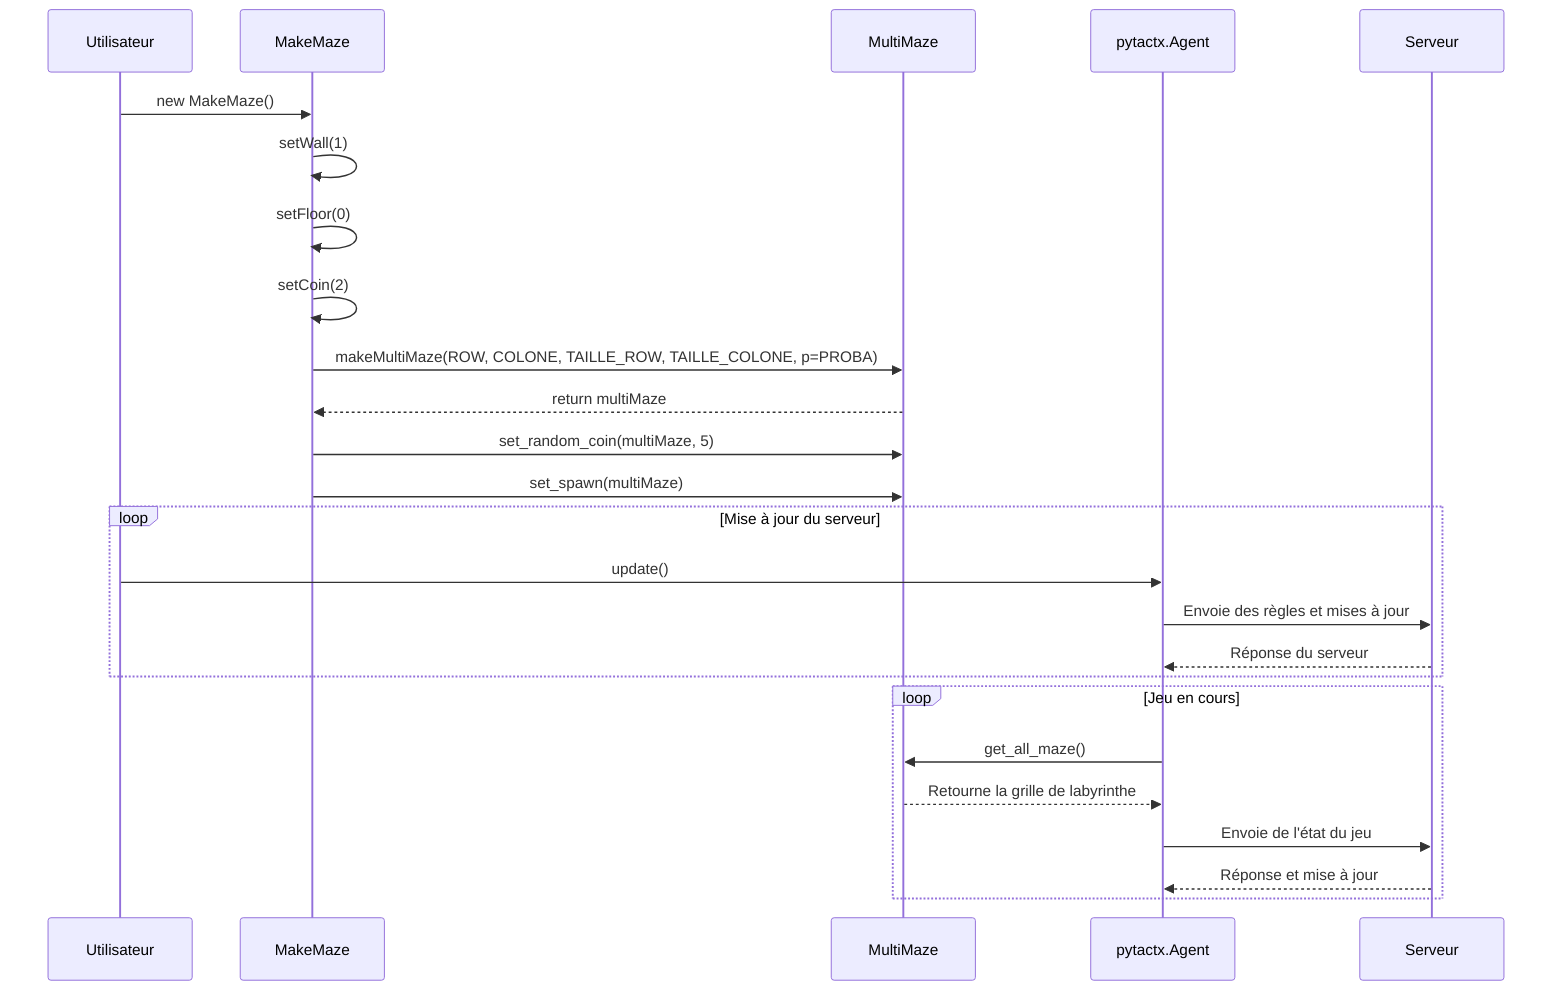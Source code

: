 sequenceDiagram
    participant Utilisateur
    participant MakeMaze
    participant MultiMaze
    participant Agent as pytactx.Agent
    participant Serveur

    Utilisateur->>MakeMaze: new MakeMaze()
    MakeMaze->>MakeMaze: setWall(1)
    MakeMaze->>MakeMaze: setFloor(0)
    MakeMaze->>MakeMaze: setCoin(2)
    MakeMaze->>MultiMaze: makeMultiMaze(ROW, COLONE, TAILLE_ROW, TAILLE_COLONE, p=PROBA)
    MultiMaze-->>MakeMaze: return multiMaze
    MakeMaze->>MultiMaze: set_random_coin(multiMaze, 5)
    MakeMaze->>MultiMaze: set_spawn(multiMaze)

    loop Mise à jour du serveur
        Utilisateur->>Agent: update()
        Agent->>Serveur: Envoie des règles et mises à jour
        Serveur-->>Agent: Réponse du serveur
    end

    loop Jeu en cours
        Agent->>MultiMaze: get_all_maze()
        MultiMaze-->>Agent: Retourne la grille de labyrinthe
        Agent->>Serveur: Envoie de l'état du jeu
        Serveur-->>Agent: Réponse et mise à jour
    end